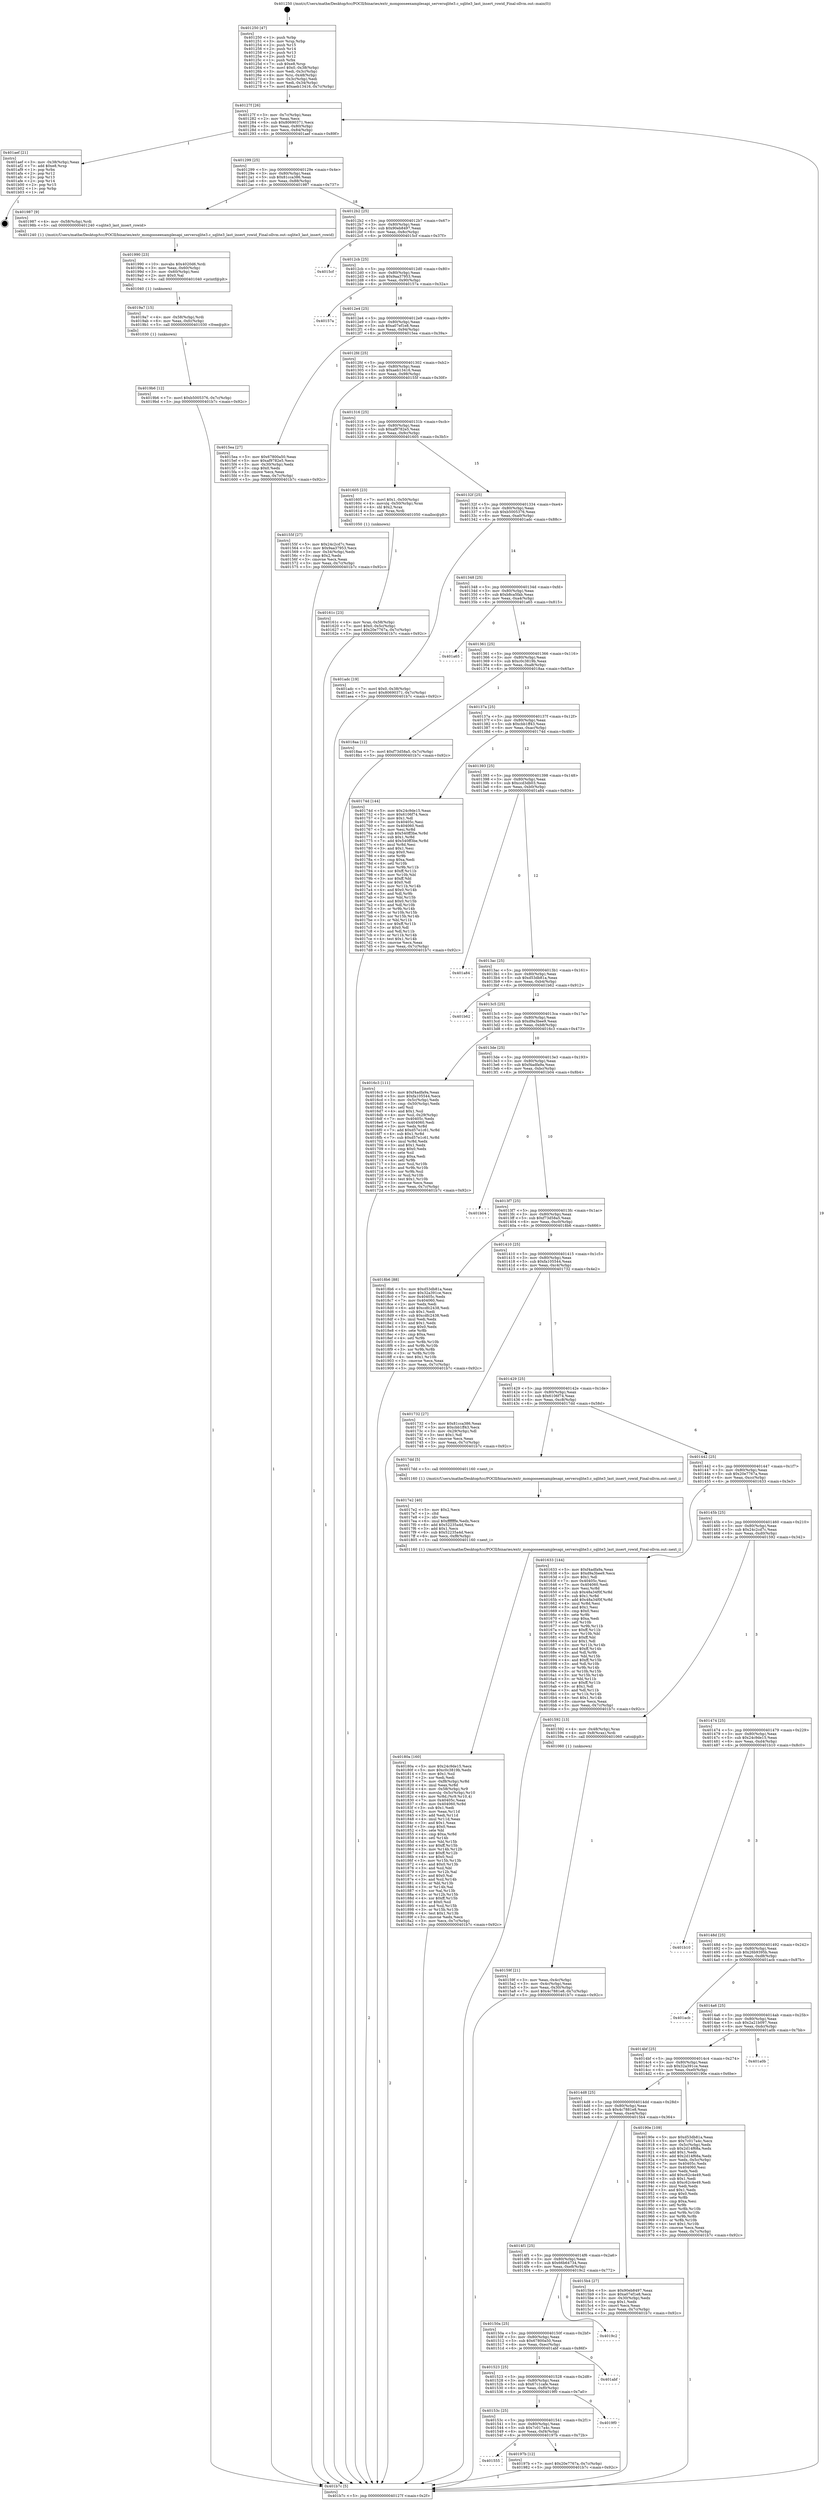 digraph "0x401250" {
  label = "0x401250 (/mnt/c/Users/mathe/Desktop/tcc/POCII/binaries/extr_mongooseexamplesapi_serversqlite3.c_sqlite3_last_insert_rowid_Final-ollvm.out::main(0))"
  labelloc = "t"
  node[shape=record]

  Entry [label="",width=0.3,height=0.3,shape=circle,fillcolor=black,style=filled]
  "0x40127f" [label="{
     0x40127f [26]\l
     | [instrs]\l
     &nbsp;&nbsp;0x40127f \<+3\>: mov -0x7c(%rbp),%eax\l
     &nbsp;&nbsp;0x401282 \<+2\>: mov %eax,%ecx\l
     &nbsp;&nbsp;0x401284 \<+6\>: sub $0x80690371,%ecx\l
     &nbsp;&nbsp;0x40128a \<+3\>: mov %eax,-0x80(%rbp)\l
     &nbsp;&nbsp;0x40128d \<+6\>: mov %ecx,-0x84(%rbp)\l
     &nbsp;&nbsp;0x401293 \<+6\>: je 0000000000401aef \<main+0x89f\>\l
  }"]
  "0x401aef" [label="{
     0x401aef [21]\l
     | [instrs]\l
     &nbsp;&nbsp;0x401aef \<+3\>: mov -0x38(%rbp),%eax\l
     &nbsp;&nbsp;0x401af2 \<+7\>: add $0xe8,%rsp\l
     &nbsp;&nbsp;0x401af9 \<+1\>: pop %rbx\l
     &nbsp;&nbsp;0x401afa \<+2\>: pop %r12\l
     &nbsp;&nbsp;0x401afc \<+2\>: pop %r13\l
     &nbsp;&nbsp;0x401afe \<+2\>: pop %r14\l
     &nbsp;&nbsp;0x401b00 \<+2\>: pop %r15\l
     &nbsp;&nbsp;0x401b02 \<+1\>: pop %rbp\l
     &nbsp;&nbsp;0x401b03 \<+1\>: ret\l
  }"]
  "0x401299" [label="{
     0x401299 [25]\l
     | [instrs]\l
     &nbsp;&nbsp;0x401299 \<+5\>: jmp 000000000040129e \<main+0x4e\>\l
     &nbsp;&nbsp;0x40129e \<+3\>: mov -0x80(%rbp),%eax\l
     &nbsp;&nbsp;0x4012a1 \<+5\>: sub $0x81cca386,%eax\l
     &nbsp;&nbsp;0x4012a6 \<+6\>: mov %eax,-0x88(%rbp)\l
     &nbsp;&nbsp;0x4012ac \<+6\>: je 0000000000401987 \<main+0x737\>\l
  }"]
  Exit [label="",width=0.3,height=0.3,shape=circle,fillcolor=black,style=filled,peripheries=2]
  "0x401987" [label="{
     0x401987 [9]\l
     | [instrs]\l
     &nbsp;&nbsp;0x401987 \<+4\>: mov -0x58(%rbp),%rdi\l
     &nbsp;&nbsp;0x40198b \<+5\>: call 0000000000401240 \<sqlite3_last_insert_rowid\>\l
     | [calls]\l
     &nbsp;&nbsp;0x401240 \{1\} (/mnt/c/Users/mathe/Desktop/tcc/POCII/binaries/extr_mongooseexamplesapi_serversqlite3.c_sqlite3_last_insert_rowid_Final-ollvm.out::sqlite3_last_insert_rowid)\l
  }"]
  "0x4012b2" [label="{
     0x4012b2 [25]\l
     | [instrs]\l
     &nbsp;&nbsp;0x4012b2 \<+5\>: jmp 00000000004012b7 \<main+0x67\>\l
     &nbsp;&nbsp;0x4012b7 \<+3\>: mov -0x80(%rbp),%eax\l
     &nbsp;&nbsp;0x4012ba \<+5\>: sub $0x90eb8497,%eax\l
     &nbsp;&nbsp;0x4012bf \<+6\>: mov %eax,-0x8c(%rbp)\l
     &nbsp;&nbsp;0x4012c5 \<+6\>: je 00000000004015cf \<main+0x37f\>\l
  }"]
  "0x4019b6" [label="{
     0x4019b6 [12]\l
     | [instrs]\l
     &nbsp;&nbsp;0x4019b6 \<+7\>: movl $0xb5005376,-0x7c(%rbp)\l
     &nbsp;&nbsp;0x4019bd \<+5\>: jmp 0000000000401b7c \<main+0x92c\>\l
  }"]
  "0x4015cf" [label="{
     0x4015cf\l
  }", style=dashed]
  "0x4012cb" [label="{
     0x4012cb [25]\l
     | [instrs]\l
     &nbsp;&nbsp;0x4012cb \<+5\>: jmp 00000000004012d0 \<main+0x80\>\l
     &nbsp;&nbsp;0x4012d0 \<+3\>: mov -0x80(%rbp),%eax\l
     &nbsp;&nbsp;0x4012d3 \<+5\>: sub $0x9aa37953,%eax\l
     &nbsp;&nbsp;0x4012d8 \<+6\>: mov %eax,-0x90(%rbp)\l
     &nbsp;&nbsp;0x4012de \<+6\>: je 000000000040157a \<main+0x32a\>\l
  }"]
  "0x4019a7" [label="{
     0x4019a7 [15]\l
     | [instrs]\l
     &nbsp;&nbsp;0x4019a7 \<+4\>: mov -0x58(%rbp),%rdi\l
     &nbsp;&nbsp;0x4019ab \<+6\>: mov %eax,-0xfc(%rbp)\l
     &nbsp;&nbsp;0x4019b1 \<+5\>: call 0000000000401030 \<free@plt\>\l
     | [calls]\l
     &nbsp;&nbsp;0x401030 \{1\} (unknown)\l
  }"]
  "0x40157a" [label="{
     0x40157a\l
  }", style=dashed]
  "0x4012e4" [label="{
     0x4012e4 [25]\l
     | [instrs]\l
     &nbsp;&nbsp;0x4012e4 \<+5\>: jmp 00000000004012e9 \<main+0x99\>\l
     &nbsp;&nbsp;0x4012e9 \<+3\>: mov -0x80(%rbp),%eax\l
     &nbsp;&nbsp;0x4012ec \<+5\>: sub $0xa07ef1e8,%eax\l
     &nbsp;&nbsp;0x4012f1 \<+6\>: mov %eax,-0x94(%rbp)\l
     &nbsp;&nbsp;0x4012f7 \<+6\>: je 00000000004015ea \<main+0x39a\>\l
  }"]
  "0x401990" [label="{
     0x401990 [23]\l
     | [instrs]\l
     &nbsp;&nbsp;0x401990 \<+10\>: movabs $0x4020d6,%rdi\l
     &nbsp;&nbsp;0x40199a \<+3\>: mov %eax,-0x60(%rbp)\l
     &nbsp;&nbsp;0x40199d \<+3\>: mov -0x60(%rbp),%esi\l
     &nbsp;&nbsp;0x4019a0 \<+2\>: mov $0x0,%al\l
     &nbsp;&nbsp;0x4019a2 \<+5\>: call 0000000000401040 \<printf@plt\>\l
     | [calls]\l
     &nbsp;&nbsp;0x401040 \{1\} (unknown)\l
  }"]
  "0x4015ea" [label="{
     0x4015ea [27]\l
     | [instrs]\l
     &nbsp;&nbsp;0x4015ea \<+5\>: mov $0x67800a50,%eax\l
     &nbsp;&nbsp;0x4015ef \<+5\>: mov $0xaf9782e5,%ecx\l
     &nbsp;&nbsp;0x4015f4 \<+3\>: mov -0x30(%rbp),%edx\l
     &nbsp;&nbsp;0x4015f7 \<+3\>: cmp $0x0,%edx\l
     &nbsp;&nbsp;0x4015fa \<+3\>: cmove %ecx,%eax\l
     &nbsp;&nbsp;0x4015fd \<+3\>: mov %eax,-0x7c(%rbp)\l
     &nbsp;&nbsp;0x401600 \<+5\>: jmp 0000000000401b7c \<main+0x92c\>\l
  }"]
  "0x4012fd" [label="{
     0x4012fd [25]\l
     | [instrs]\l
     &nbsp;&nbsp;0x4012fd \<+5\>: jmp 0000000000401302 \<main+0xb2\>\l
     &nbsp;&nbsp;0x401302 \<+3\>: mov -0x80(%rbp),%eax\l
     &nbsp;&nbsp;0x401305 \<+5\>: sub $0xaeb13416,%eax\l
     &nbsp;&nbsp;0x40130a \<+6\>: mov %eax,-0x98(%rbp)\l
     &nbsp;&nbsp;0x401310 \<+6\>: je 000000000040155f \<main+0x30f\>\l
  }"]
  "0x401555" [label="{
     0x401555\l
  }", style=dashed]
  "0x40155f" [label="{
     0x40155f [27]\l
     | [instrs]\l
     &nbsp;&nbsp;0x40155f \<+5\>: mov $0x24c2cd7c,%eax\l
     &nbsp;&nbsp;0x401564 \<+5\>: mov $0x9aa37953,%ecx\l
     &nbsp;&nbsp;0x401569 \<+3\>: mov -0x34(%rbp),%edx\l
     &nbsp;&nbsp;0x40156c \<+3\>: cmp $0x2,%edx\l
     &nbsp;&nbsp;0x40156f \<+3\>: cmovne %ecx,%eax\l
     &nbsp;&nbsp;0x401572 \<+3\>: mov %eax,-0x7c(%rbp)\l
     &nbsp;&nbsp;0x401575 \<+5\>: jmp 0000000000401b7c \<main+0x92c\>\l
  }"]
  "0x401316" [label="{
     0x401316 [25]\l
     | [instrs]\l
     &nbsp;&nbsp;0x401316 \<+5\>: jmp 000000000040131b \<main+0xcb\>\l
     &nbsp;&nbsp;0x40131b \<+3\>: mov -0x80(%rbp),%eax\l
     &nbsp;&nbsp;0x40131e \<+5\>: sub $0xaf9782e5,%eax\l
     &nbsp;&nbsp;0x401323 \<+6\>: mov %eax,-0x9c(%rbp)\l
     &nbsp;&nbsp;0x401329 \<+6\>: je 0000000000401605 \<main+0x3b5\>\l
  }"]
  "0x401b7c" [label="{
     0x401b7c [5]\l
     | [instrs]\l
     &nbsp;&nbsp;0x401b7c \<+5\>: jmp 000000000040127f \<main+0x2f\>\l
  }"]
  "0x401250" [label="{
     0x401250 [47]\l
     | [instrs]\l
     &nbsp;&nbsp;0x401250 \<+1\>: push %rbp\l
     &nbsp;&nbsp;0x401251 \<+3\>: mov %rsp,%rbp\l
     &nbsp;&nbsp;0x401254 \<+2\>: push %r15\l
     &nbsp;&nbsp;0x401256 \<+2\>: push %r14\l
     &nbsp;&nbsp;0x401258 \<+2\>: push %r13\l
     &nbsp;&nbsp;0x40125a \<+2\>: push %r12\l
     &nbsp;&nbsp;0x40125c \<+1\>: push %rbx\l
     &nbsp;&nbsp;0x40125d \<+7\>: sub $0xe8,%rsp\l
     &nbsp;&nbsp;0x401264 \<+7\>: movl $0x0,-0x38(%rbp)\l
     &nbsp;&nbsp;0x40126b \<+3\>: mov %edi,-0x3c(%rbp)\l
     &nbsp;&nbsp;0x40126e \<+4\>: mov %rsi,-0x48(%rbp)\l
     &nbsp;&nbsp;0x401272 \<+3\>: mov -0x3c(%rbp),%edi\l
     &nbsp;&nbsp;0x401275 \<+3\>: mov %edi,-0x34(%rbp)\l
     &nbsp;&nbsp;0x401278 \<+7\>: movl $0xaeb13416,-0x7c(%rbp)\l
  }"]
  "0x40197b" [label="{
     0x40197b [12]\l
     | [instrs]\l
     &nbsp;&nbsp;0x40197b \<+7\>: movl $0x20e7767a,-0x7c(%rbp)\l
     &nbsp;&nbsp;0x401982 \<+5\>: jmp 0000000000401b7c \<main+0x92c\>\l
  }"]
  "0x401605" [label="{
     0x401605 [23]\l
     | [instrs]\l
     &nbsp;&nbsp;0x401605 \<+7\>: movl $0x1,-0x50(%rbp)\l
     &nbsp;&nbsp;0x40160c \<+4\>: movslq -0x50(%rbp),%rax\l
     &nbsp;&nbsp;0x401610 \<+4\>: shl $0x2,%rax\l
     &nbsp;&nbsp;0x401614 \<+3\>: mov %rax,%rdi\l
     &nbsp;&nbsp;0x401617 \<+5\>: call 0000000000401050 \<malloc@plt\>\l
     | [calls]\l
     &nbsp;&nbsp;0x401050 \{1\} (unknown)\l
  }"]
  "0x40132f" [label="{
     0x40132f [25]\l
     | [instrs]\l
     &nbsp;&nbsp;0x40132f \<+5\>: jmp 0000000000401334 \<main+0xe4\>\l
     &nbsp;&nbsp;0x401334 \<+3\>: mov -0x80(%rbp),%eax\l
     &nbsp;&nbsp;0x401337 \<+5\>: sub $0xb5005376,%eax\l
     &nbsp;&nbsp;0x40133c \<+6\>: mov %eax,-0xa0(%rbp)\l
     &nbsp;&nbsp;0x401342 \<+6\>: je 0000000000401adc \<main+0x88c\>\l
  }"]
  "0x40153c" [label="{
     0x40153c [25]\l
     | [instrs]\l
     &nbsp;&nbsp;0x40153c \<+5\>: jmp 0000000000401541 \<main+0x2f1\>\l
     &nbsp;&nbsp;0x401541 \<+3\>: mov -0x80(%rbp),%eax\l
     &nbsp;&nbsp;0x401544 \<+5\>: sub $0x7c017a4c,%eax\l
     &nbsp;&nbsp;0x401549 \<+6\>: mov %eax,-0xf4(%rbp)\l
     &nbsp;&nbsp;0x40154f \<+6\>: je 000000000040197b \<main+0x72b\>\l
  }"]
  "0x401adc" [label="{
     0x401adc [19]\l
     | [instrs]\l
     &nbsp;&nbsp;0x401adc \<+7\>: movl $0x0,-0x38(%rbp)\l
     &nbsp;&nbsp;0x401ae3 \<+7\>: movl $0x80690371,-0x7c(%rbp)\l
     &nbsp;&nbsp;0x401aea \<+5\>: jmp 0000000000401b7c \<main+0x92c\>\l
  }"]
  "0x401348" [label="{
     0x401348 [25]\l
     | [instrs]\l
     &nbsp;&nbsp;0x401348 \<+5\>: jmp 000000000040134d \<main+0xfd\>\l
     &nbsp;&nbsp;0x40134d \<+3\>: mov -0x80(%rbp),%eax\l
     &nbsp;&nbsp;0x401350 \<+5\>: sub $0xb8ca5fab,%eax\l
     &nbsp;&nbsp;0x401355 \<+6\>: mov %eax,-0xa4(%rbp)\l
     &nbsp;&nbsp;0x40135b \<+6\>: je 0000000000401a65 \<main+0x815\>\l
  }"]
  "0x4019f0" [label="{
     0x4019f0\l
  }", style=dashed]
  "0x401a65" [label="{
     0x401a65\l
  }", style=dashed]
  "0x401361" [label="{
     0x401361 [25]\l
     | [instrs]\l
     &nbsp;&nbsp;0x401361 \<+5\>: jmp 0000000000401366 \<main+0x116\>\l
     &nbsp;&nbsp;0x401366 \<+3\>: mov -0x80(%rbp),%eax\l
     &nbsp;&nbsp;0x401369 \<+5\>: sub $0xc0c3819b,%eax\l
     &nbsp;&nbsp;0x40136e \<+6\>: mov %eax,-0xa8(%rbp)\l
     &nbsp;&nbsp;0x401374 \<+6\>: je 00000000004018aa \<main+0x65a\>\l
  }"]
  "0x401523" [label="{
     0x401523 [25]\l
     | [instrs]\l
     &nbsp;&nbsp;0x401523 \<+5\>: jmp 0000000000401528 \<main+0x2d8\>\l
     &nbsp;&nbsp;0x401528 \<+3\>: mov -0x80(%rbp),%eax\l
     &nbsp;&nbsp;0x40152b \<+5\>: sub $0x67c1cafe,%eax\l
     &nbsp;&nbsp;0x401530 \<+6\>: mov %eax,-0xf0(%rbp)\l
     &nbsp;&nbsp;0x401536 \<+6\>: je 00000000004019f0 \<main+0x7a0\>\l
  }"]
  "0x4018aa" [label="{
     0x4018aa [12]\l
     | [instrs]\l
     &nbsp;&nbsp;0x4018aa \<+7\>: movl $0xf73d58a5,-0x7c(%rbp)\l
     &nbsp;&nbsp;0x4018b1 \<+5\>: jmp 0000000000401b7c \<main+0x92c\>\l
  }"]
  "0x40137a" [label="{
     0x40137a [25]\l
     | [instrs]\l
     &nbsp;&nbsp;0x40137a \<+5\>: jmp 000000000040137f \<main+0x12f\>\l
     &nbsp;&nbsp;0x40137f \<+3\>: mov -0x80(%rbp),%eax\l
     &nbsp;&nbsp;0x401382 \<+5\>: sub $0xcbb1ff43,%eax\l
     &nbsp;&nbsp;0x401387 \<+6\>: mov %eax,-0xac(%rbp)\l
     &nbsp;&nbsp;0x40138d \<+6\>: je 000000000040174d \<main+0x4fd\>\l
  }"]
  "0x401abf" [label="{
     0x401abf\l
  }", style=dashed]
  "0x40174d" [label="{
     0x40174d [144]\l
     | [instrs]\l
     &nbsp;&nbsp;0x40174d \<+5\>: mov $0x24c9de15,%eax\l
     &nbsp;&nbsp;0x401752 \<+5\>: mov $0x6106f74,%ecx\l
     &nbsp;&nbsp;0x401757 \<+2\>: mov $0x1,%dl\l
     &nbsp;&nbsp;0x401759 \<+7\>: mov 0x40405c,%esi\l
     &nbsp;&nbsp;0x401760 \<+7\>: mov 0x404060,%edi\l
     &nbsp;&nbsp;0x401767 \<+3\>: mov %esi,%r8d\l
     &nbsp;&nbsp;0x40176a \<+7\>: sub $0x540ff3be,%r8d\l
     &nbsp;&nbsp;0x401771 \<+4\>: sub $0x1,%r8d\l
     &nbsp;&nbsp;0x401775 \<+7\>: add $0x540ff3be,%r8d\l
     &nbsp;&nbsp;0x40177c \<+4\>: imul %r8d,%esi\l
     &nbsp;&nbsp;0x401780 \<+3\>: and $0x1,%esi\l
     &nbsp;&nbsp;0x401783 \<+3\>: cmp $0x0,%esi\l
     &nbsp;&nbsp;0x401786 \<+4\>: sete %r9b\l
     &nbsp;&nbsp;0x40178a \<+3\>: cmp $0xa,%edi\l
     &nbsp;&nbsp;0x40178d \<+4\>: setl %r10b\l
     &nbsp;&nbsp;0x401791 \<+3\>: mov %r9b,%r11b\l
     &nbsp;&nbsp;0x401794 \<+4\>: xor $0xff,%r11b\l
     &nbsp;&nbsp;0x401798 \<+3\>: mov %r10b,%bl\l
     &nbsp;&nbsp;0x40179b \<+3\>: xor $0xff,%bl\l
     &nbsp;&nbsp;0x40179e \<+3\>: xor $0x0,%dl\l
     &nbsp;&nbsp;0x4017a1 \<+3\>: mov %r11b,%r14b\l
     &nbsp;&nbsp;0x4017a4 \<+4\>: and $0x0,%r14b\l
     &nbsp;&nbsp;0x4017a8 \<+3\>: and %dl,%r9b\l
     &nbsp;&nbsp;0x4017ab \<+3\>: mov %bl,%r15b\l
     &nbsp;&nbsp;0x4017ae \<+4\>: and $0x0,%r15b\l
     &nbsp;&nbsp;0x4017b2 \<+3\>: and %dl,%r10b\l
     &nbsp;&nbsp;0x4017b5 \<+3\>: or %r9b,%r14b\l
     &nbsp;&nbsp;0x4017b8 \<+3\>: or %r10b,%r15b\l
     &nbsp;&nbsp;0x4017bb \<+3\>: xor %r15b,%r14b\l
     &nbsp;&nbsp;0x4017be \<+3\>: or %bl,%r11b\l
     &nbsp;&nbsp;0x4017c1 \<+4\>: xor $0xff,%r11b\l
     &nbsp;&nbsp;0x4017c5 \<+3\>: or $0x0,%dl\l
     &nbsp;&nbsp;0x4017c8 \<+3\>: and %dl,%r11b\l
     &nbsp;&nbsp;0x4017cb \<+3\>: or %r11b,%r14b\l
     &nbsp;&nbsp;0x4017ce \<+4\>: test $0x1,%r14b\l
     &nbsp;&nbsp;0x4017d2 \<+3\>: cmovne %ecx,%eax\l
     &nbsp;&nbsp;0x4017d5 \<+3\>: mov %eax,-0x7c(%rbp)\l
     &nbsp;&nbsp;0x4017d8 \<+5\>: jmp 0000000000401b7c \<main+0x92c\>\l
  }"]
  "0x401393" [label="{
     0x401393 [25]\l
     | [instrs]\l
     &nbsp;&nbsp;0x401393 \<+5\>: jmp 0000000000401398 \<main+0x148\>\l
     &nbsp;&nbsp;0x401398 \<+3\>: mov -0x80(%rbp),%eax\l
     &nbsp;&nbsp;0x40139b \<+5\>: sub $0xccd3db03,%eax\l
     &nbsp;&nbsp;0x4013a0 \<+6\>: mov %eax,-0xb0(%rbp)\l
     &nbsp;&nbsp;0x4013a6 \<+6\>: je 0000000000401a84 \<main+0x834\>\l
  }"]
  "0x40150a" [label="{
     0x40150a [25]\l
     | [instrs]\l
     &nbsp;&nbsp;0x40150a \<+5\>: jmp 000000000040150f \<main+0x2bf\>\l
     &nbsp;&nbsp;0x40150f \<+3\>: mov -0x80(%rbp),%eax\l
     &nbsp;&nbsp;0x401512 \<+5\>: sub $0x67800a50,%eax\l
     &nbsp;&nbsp;0x401517 \<+6\>: mov %eax,-0xec(%rbp)\l
     &nbsp;&nbsp;0x40151d \<+6\>: je 0000000000401abf \<main+0x86f\>\l
  }"]
  "0x401a84" [label="{
     0x401a84\l
  }", style=dashed]
  "0x4013ac" [label="{
     0x4013ac [25]\l
     | [instrs]\l
     &nbsp;&nbsp;0x4013ac \<+5\>: jmp 00000000004013b1 \<main+0x161\>\l
     &nbsp;&nbsp;0x4013b1 \<+3\>: mov -0x80(%rbp),%eax\l
     &nbsp;&nbsp;0x4013b4 \<+5\>: sub $0xd53db81a,%eax\l
     &nbsp;&nbsp;0x4013b9 \<+6\>: mov %eax,-0xb4(%rbp)\l
     &nbsp;&nbsp;0x4013bf \<+6\>: je 0000000000401b62 \<main+0x912\>\l
  }"]
  "0x4019c2" [label="{
     0x4019c2\l
  }", style=dashed]
  "0x401b62" [label="{
     0x401b62\l
  }", style=dashed]
  "0x4013c5" [label="{
     0x4013c5 [25]\l
     | [instrs]\l
     &nbsp;&nbsp;0x4013c5 \<+5\>: jmp 00000000004013ca \<main+0x17a\>\l
     &nbsp;&nbsp;0x4013ca \<+3\>: mov -0x80(%rbp),%eax\l
     &nbsp;&nbsp;0x4013cd \<+5\>: sub $0xd9a3bee9,%eax\l
     &nbsp;&nbsp;0x4013d2 \<+6\>: mov %eax,-0xb8(%rbp)\l
     &nbsp;&nbsp;0x4013d8 \<+6\>: je 00000000004016c3 \<main+0x473\>\l
  }"]
  "0x40180a" [label="{
     0x40180a [160]\l
     | [instrs]\l
     &nbsp;&nbsp;0x40180a \<+5\>: mov $0x24c9de15,%ecx\l
     &nbsp;&nbsp;0x40180f \<+5\>: mov $0xc0c3819b,%edx\l
     &nbsp;&nbsp;0x401814 \<+3\>: mov $0x1,%sil\l
     &nbsp;&nbsp;0x401817 \<+2\>: xor %edi,%edi\l
     &nbsp;&nbsp;0x401819 \<+7\>: mov -0xf8(%rbp),%r8d\l
     &nbsp;&nbsp;0x401820 \<+4\>: imul %eax,%r8d\l
     &nbsp;&nbsp;0x401824 \<+4\>: mov -0x58(%rbp),%r9\l
     &nbsp;&nbsp;0x401828 \<+4\>: movslq -0x5c(%rbp),%r10\l
     &nbsp;&nbsp;0x40182c \<+4\>: mov %r8d,(%r9,%r10,4)\l
     &nbsp;&nbsp;0x401830 \<+7\>: mov 0x40405c,%eax\l
     &nbsp;&nbsp;0x401837 \<+8\>: mov 0x404060,%r8d\l
     &nbsp;&nbsp;0x40183f \<+3\>: sub $0x1,%edi\l
     &nbsp;&nbsp;0x401842 \<+3\>: mov %eax,%r11d\l
     &nbsp;&nbsp;0x401845 \<+3\>: add %edi,%r11d\l
     &nbsp;&nbsp;0x401848 \<+4\>: imul %r11d,%eax\l
     &nbsp;&nbsp;0x40184c \<+3\>: and $0x1,%eax\l
     &nbsp;&nbsp;0x40184f \<+3\>: cmp $0x0,%eax\l
     &nbsp;&nbsp;0x401852 \<+3\>: sete %bl\l
     &nbsp;&nbsp;0x401855 \<+4\>: cmp $0xa,%r8d\l
     &nbsp;&nbsp;0x401859 \<+4\>: setl %r14b\l
     &nbsp;&nbsp;0x40185d \<+3\>: mov %bl,%r15b\l
     &nbsp;&nbsp;0x401860 \<+4\>: xor $0xff,%r15b\l
     &nbsp;&nbsp;0x401864 \<+3\>: mov %r14b,%r12b\l
     &nbsp;&nbsp;0x401867 \<+4\>: xor $0xff,%r12b\l
     &nbsp;&nbsp;0x40186b \<+4\>: xor $0x0,%sil\l
     &nbsp;&nbsp;0x40186f \<+3\>: mov %r15b,%r13b\l
     &nbsp;&nbsp;0x401872 \<+4\>: and $0x0,%r13b\l
     &nbsp;&nbsp;0x401876 \<+3\>: and %sil,%bl\l
     &nbsp;&nbsp;0x401879 \<+3\>: mov %r12b,%al\l
     &nbsp;&nbsp;0x40187c \<+2\>: and $0x0,%al\l
     &nbsp;&nbsp;0x40187e \<+3\>: and %sil,%r14b\l
     &nbsp;&nbsp;0x401881 \<+3\>: or %bl,%r13b\l
     &nbsp;&nbsp;0x401884 \<+3\>: or %r14b,%al\l
     &nbsp;&nbsp;0x401887 \<+3\>: xor %al,%r13b\l
     &nbsp;&nbsp;0x40188a \<+3\>: or %r12b,%r15b\l
     &nbsp;&nbsp;0x40188d \<+4\>: xor $0xff,%r15b\l
     &nbsp;&nbsp;0x401891 \<+4\>: or $0x0,%sil\l
     &nbsp;&nbsp;0x401895 \<+3\>: and %sil,%r15b\l
     &nbsp;&nbsp;0x401898 \<+3\>: or %r15b,%r13b\l
     &nbsp;&nbsp;0x40189b \<+4\>: test $0x1,%r13b\l
     &nbsp;&nbsp;0x40189f \<+3\>: cmovne %edx,%ecx\l
     &nbsp;&nbsp;0x4018a2 \<+3\>: mov %ecx,-0x7c(%rbp)\l
     &nbsp;&nbsp;0x4018a5 \<+5\>: jmp 0000000000401b7c \<main+0x92c\>\l
  }"]
  "0x4016c3" [label="{
     0x4016c3 [111]\l
     | [instrs]\l
     &nbsp;&nbsp;0x4016c3 \<+5\>: mov $0xf4adfa9a,%eax\l
     &nbsp;&nbsp;0x4016c8 \<+5\>: mov $0xfa105544,%ecx\l
     &nbsp;&nbsp;0x4016cd \<+3\>: mov -0x5c(%rbp),%edx\l
     &nbsp;&nbsp;0x4016d0 \<+3\>: cmp -0x50(%rbp),%edx\l
     &nbsp;&nbsp;0x4016d3 \<+4\>: setl %sil\l
     &nbsp;&nbsp;0x4016d7 \<+4\>: and $0x1,%sil\l
     &nbsp;&nbsp;0x4016db \<+4\>: mov %sil,-0x29(%rbp)\l
     &nbsp;&nbsp;0x4016df \<+7\>: mov 0x40405c,%edx\l
     &nbsp;&nbsp;0x4016e6 \<+7\>: mov 0x404060,%edi\l
     &nbsp;&nbsp;0x4016ed \<+3\>: mov %edx,%r8d\l
     &nbsp;&nbsp;0x4016f0 \<+7\>: add $0xd57e1c61,%r8d\l
     &nbsp;&nbsp;0x4016f7 \<+4\>: sub $0x1,%r8d\l
     &nbsp;&nbsp;0x4016fb \<+7\>: sub $0xd57e1c61,%r8d\l
     &nbsp;&nbsp;0x401702 \<+4\>: imul %r8d,%edx\l
     &nbsp;&nbsp;0x401706 \<+3\>: and $0x1,%edx\l
     &nbsp;&nbsp;0x401709 \<+3\>: cmp $0x0,%edx\l
     &nbsp;&nbsp;0x40170c \<+4\>: sete %sil\l
     &nbsp;&nbsp;0x401710 \<+3\>: cmp $0xa,%edi\l
     &nbsp;&nbsp;0x401713 \<+4\>: setl %r9b\l
     &nbsp;&nbsp;0x401717 \<+3\>: mov %sil,%r10b\l
     &nbsp;&nbsp;0x40171a \<+3\>: and %r9b,%r10b\l
     &nbsp;&nbsp;0x40171d \<+3\>: xor %r9b,%sil\l
     &nbsp;&nbsp;0x401720 \<+3\>: or %sil,%r10b\l
     &nbsp;&nbsp;0x401723 \<+4\>: test $0x1,%r10b\l
     &nbsp;&nbsp;0x401727 \<+3\>: cmovne %ecx,%eax\l
     &nbsp;&nbsp;0x40172a \<+3\>: mov %eax,-0x7c(%rbp)\l
     &nbsp;&nbsp;0x40172d \<+5\>: jmp 0000000000401b7c \<main+0x92c\>\l
  }"]
  "0x4013de" [label="{
     0x4013de [25]\l
     | [instrs]\l
     &nbsp;&nbsp;0x4013de \<+5\>: jmp 00000000004013e3 \<main+0x193\>\l
     &nbsp;&nbsp;0x4013e3 \<+3\>: mov -0x80(%rbp),%eax\l
     &nbsp;&nbsp;0x4013e6 \<+5\>: sub $0xf4adfa9a,%eax\l
     &nbsp;&nbsp;0x4013eb \<+6\>: mov %eax,-0xbc(%rbp)\l
     &nbsp;&nbsp;0x4013f1 \<+6\>: je 0000000000401b04 \<main+0x8b4\>\l
  }"]
  "0x4017e2" [label="{
     0x4017e2 [40]\l
     | [instrs]\l
     &nbsp;&nbsp;0x4017e2 \<+5\>: mov $0x2,%ecx\l
     &nbsp;&nbsp;0x4017e7 \<+1\>: cltd\l
     &nbsp;&nbsp;0x4017e8 \<+2\>: idiv %ecx\l
     &nbsp;&nbsp;0x4017ea \<+6\>: imul $0xfffffffe,%edx,%ecx\l
     &nbsp;&nbsp;0x4017f0 \<+6\>: add $0x52235a4d,%ecx\l
     &nbsp;&nbsp;0x4017f6 \<+3\>: add $0x1,%ecx\l
     &nbsp;&nbsp;0x4017f9 \<+6\>: sub $0x52235a4d,%ecx\l
     &nbsp;&nbsp;0x4017ff \<+6\>: mov %ecx,-0xf8(%rbp)\l
     &nbsp;&nbsp;0x401805 \<+5\>: call 0000000000401160 \<next_i\>\l
     | [calls]\l
     &nbsp;&nbsp;0x401160 \{1\} (/mnt/c/Users/mathe/Desktop/tcc/POCII/binaries/extr_mongooseexamplesapi_serversqlite3.c_sqlite3_last_insert_rowid_Final-ollvm.out::next_i)\l
  }"]
  "0x401b04" [label="{
     0x401b04\l
  }", style=dashed]
  "0x4013f7" [label="{
     0x4013f7 [25]\l
     | [instrs]\l
     &nbsp;&nbsp;0x4013f7 \<+5\>: jmp 00000000004013fc \<main+0x1ac\>\l
     &nbsp;&nbsp;0x4013fc \<+3\>: mov -0x80(%rbp),%eax\l
     &nbsp;&nbsp;0x4013ff \<+5\>: sub $0xf73d58a5,%eax\l
     &nbsp;&nbsp;0x401404 \<+6\>: mov %eax,-0xc0(%rbp)\l
     &nbsp;&nbsp;0x40140a \<+6\>: je 00000000004018b6 \<main+0x666\>\l
  }"]
  "0x40161c" [label="{
     0x40161c [23]\l
     | [instrs]\l
     &nbsp;&nbsp;0x40161c \<+4\>: mov %rax,-0x58(%rbp)\l
     &nbsp;&nbsp;0x401620 \<+7\>: movl $0x0,-0x5c(%rbp)\l
     &nbsp;&nbsp;0x401627 \<+7\>: movl $0x20e7767a,-0x7c(%rbp)\l
     &nbsp;&nbsp;0x40162e \<+5\>: jmp 0000000000401b7c \<main+0x92c\>\l
  }"]
  "0x4018b6" [label="{
     0x4018b6 [88]\l
     | [instrs]\l
     &nbsp;&nbsp;0x4018b6 \<+5\>: mov $0xd53db81a,%eax\l
     &nbsp;&nbsp;0x4018bb \<+5\>: mov $0x32a391ce,%ecx\l
     &nbsp;&nbsp;0x4018c0 \<+7\>: mov 0x40405c,%edx\l
     &nbsp;&nbsp;0x4018c7 \<+7\>: mov 0x404060,%esi\l
     &nbsp;&nbsp;0x4018ce \<+2\>: mov %edx,%edi\l
     &nbsp;&nbsp;0x4018d0 \<+6\>: add $0xcdfc2438,%edi\l
     &nbsp;&nbsp;0x4018d6 \<+3\>: sub $0x1,%edi\l
     &nbsp;&nbsp;0x4018d9 \<+6\>: sub $0xcdfc2438,%edi\l
     &nbsp;&nbsp;0x4018df \<+3\>: imul %edi,%edx\l
     &nbsp;&nbsp;0x4018e2 \<+3\>: and $0x1,%edx\l
     &nbsp;&nbsp;0x4018e5 \<+3\>: cmp $0x0,%edx\l
     &nbsp;&nbsp;0x4018e8 \<+4\>: sete %r8b\l
     &nbsp;&nbsp;0x4018ec \<+3\>: cmp $0xa,%esi\l
     &nbsp;&nbsp;0x4018ef \<+4\>: setl %r9b\l
     &nbsp;&nbsp;0x4018f3 \<+3\>: mov %r8b,%r10b\l
     &nbsp;&nbsp;0x4018f6 \<+3\>: and %r9b,%r10b\l
     &nbsp;&nbsp;0x4018f9 \<+3\>: xor %r9b,%r8b\l
     &nbsp;&nbsp;0x4018fc \<+3\>: or %r8b,%r10b\l
     &nbsp;&nbsp;0x4018ff \<+4\>: test $0x1,%r10b\l
     &nbsp;&nbsp;0x401903 \<+3\>: cmovne %ecx,%eax\l
     &nbsp;&nbsp;0x401906 \<+3\>: mov %eax,-0x7c(%rbp)\l
     &nbsp;&nbsp;0x401909 \<+5\>: jmp 0000000000401b7c \<main+0x92c\>\l
  }"]
  "0x401410" [label="{
     0x401410 [25]\l
     | [instrs]\l
     &nbsp;&nbsp;0x401410 \<+5\>: jmp 0000000000401415 \<main+0x1c5\>\l
     &nbsp;&nbsp;0x401415 \<+3\>: mov -0x80(%rbp),%eax\l
     &nbsp;&nbsp;0x401418 \<+5\>: sub $0xfa105544,%eax\l
     &nbsp;&nbsp;0x40141d \<+6\>: mov %eax,-0xc4(%rbp)\l
     &nbsp;&nbsp;0x401423 \<+6\>: je 0000000000401732 \<main+0x4e2\>\l
  }"]
  "0x4014f1" [label="{
     0x4014f1 [25]\l
     | [instrs]\l
     &nbsp;&nbsp;0x4014f1 \<+5\>: jmp 00000000004014f6 \<main+0x2a6\>\l
     &nbsp;&nbsp;0x4014f6 \<+3\>: mov -0x80(%rbp),%eax\l
     &nbsp;&nbsp;0x4014f9 \<+5\>: sub $0x66b64734,%eax\l
     &nbsp;&nbsp;0x4014fe \<+6\>: mov %eax,-0xe8(%rbp)\l
     &nbsp;&nbsp;0x401504 \<+6\>: je 00000000004019c2 \<main+0x772\>\l
  }"]
  "0x401732" [label="{
     0x401732 [27]\l
     | [instrs]\l
     &nbsp;&nbsp;0x401732 \<+5\>: mov $0x81cca386,%eax\l
     &nbsp;&nbsp;0x401737 \<+5\>: mov $0xcbb1ff43,%ecx\l
     &nbsp;&nbsp;0x40173c \<+3\>: mov -0x29(%rbp),%dl\l
     &nbsp;&nbsp;0x40173f \<+3\>: test $0x1,%dl\l
     &nbsp;&nbsp;0x401742 \<+3\>: cmovne %ecx,%eax\l
     &nbsp;&nbsp;0x401745 \<+3\>: mov %eax,-0x7c(%rbp)\l
     &nbsp;&nbsp;0x401748 \<+5\>: jmp 0000000000401b7c \<main+0x92c\>\l
  }"]
  "0x401429" [label="{
     0x401429 [25]\l
     | [instrs]\l
     &nbsp;&nbsp;0x401429 \<+5\>: jmp 000000000040142e \<main+0x1de\>\l
     &nbsp;&nbsp;0x40142e \<+3\>: mov -0x80(%rbp),%eax\l
     &nbsp;&nbsp;0x401431 \<+5\>: sub $0x6106f74,%eax\l
     &nbsp;&nbsp;0x401436 \<+6\>: mov %eax,-0xc8(%rbp)\l
     &nbsp;&nbsp;0x40143c \<+6\>: je 00000000004017dd \<main+0x58d\>\l
  }"]
  "0x4015b4" [label="{
     0x4015b4 [27]\l
     | [instrs]\l
     &nbsp;&nbsp;0x4015b4 \<+5\>: mov $0x90eb8497,%eax\l
     &nbsp;&nbsp;0x4015b9 \<+5\>: mov $0xa07ef1e8,%ecx\l
     &nbsp;&nbsp;0x4015be \<+3\>: mov -0x30(%rbp),%edx\l
     &nbsp;&nbsp;0x4015c1 \<+3\>: cmp $0x1,%edx\l
     &nbsp;&nbsp;0x4015c4 \<+3\>: cmovl %ecx,%eax\l
     &nbsp;&nbsp;0x4015c7 \<+3\>: mov %eax,-0x7c(%rbp)\l
     &nbsp;&nbsp;0x4015ca \<+5\>: jmp 0000000000401b7c \<main+0x92c\>\l
  }"]
  "0x4017dd" [label="{
     0x4017dd [5]\l
     | [instrs]\l
     &nbsp;&nbsp;0x4017dd \<+5\>: call 0000000000401160 \<next_i\>\l
     | [calls]\l
     &nbsp;&nbsp;0x401160 \{1\} (/mnt/c/Users/mathe/Desktop/tcc/POCII/binaries/extr_mongooseexamplesapi_serversqlite3.c_sqlite3_last_insert_rowid_Final-ollvm.out::next_i)\l
  }"]
  "0x401442" [label="{
     0x401442 [25]\l
     | [instrs]\l
     &nbsp;&nbsp;0x401442 \<+5\>: jmp 0000000000401447 \<main+0x1f7\>\l
     &nbsp;&nbsp;0x401447 \<+3\>: mov -0x80(%rbp),%eax\l
     &nbsp;&nbsp;0x40144a \<+5\>: sub $0x20e7767a,%eax\l
     &nbsp;&nbsp;0x40144f \<+6\>: mov %eax,-0xcc(%rbp)\l
     &nbsp;&nbsp;0x401455 \<+6\>: je 0000000000401633 \<main+0x3e3\>\l
  }"]
  "0x4014d8" [label="{
     0x4014d8 [25]\l
     | [instrs]\l
     &nbsp;&nbsp;0x4014d8 \<+5\>: jmp 00000000004014dd \<main+0x28d\>\l
     &nbsp;&nbsp;0x4014dd \<+3\>: mov -0x80(%rbp),%eax\l
     &nbsp;&nbsp;0x4014e0 \<+5\>: sub $0x4c7881e8,%eax\l
     &nbsp;&nbsp;0x4014e5 \<+6\>: mov %eax,-0xe4(%rbp)\l
     &nbsp;&nbsp;0x4014eb \<+6\>: je 00000000004015b4 \<main+0x364\>\l
  }"]
  "0x401633" [label="{
     0x401633 [144]\l
     | [instrs]\l
     &nbsp;&nbsp;0x401633 \<+5\>: mov $0xf4adfa9a,%eax\l
     &nbsp;&nbsp;0x401638 \<+5\>: mov $0xd9a3bee9,%ecx\l
     &nbsp;&nbsp;0x40163d \<+2\>: mov $0x1,%dl\l
     &nbsp;&nbsp;0x40163f \<+7\>: mov 0x40405c,%esi\l
     &nbsp;&nbsp;0x401646 \<+7\>: mov 0x404060,%edi\l
     &nbsp;&nbsp;0x40164d \<+3\>: mov %esi,%r8d\l
     &nbsp;&nbsp;0x401650 \<+7\>: sub $0x48a34f0f,%r8d\l
     &nbsp;&nbsp;0x401657 \<+4\>: sub $0x1,%r8d\l
     &nbsp;&nbsp;0x40165b \<+7\>: add $0x48a34f0f,%r8d\l
     &nbsp;&nbsp;0x401662 \<+4\>: imul %r8d,%esi\l
     &nbsp;&nbsp;0x401666 \<+3\>: and $0x1,%esi\l
     &nbsp;&nbsp;0x401669 \<+3\>: cmp $0x0,%esi\l
     &nbsp;&nbsp;0x40166c \<+4\>: sete %r9b\l
     &nbsp;&nbsp;0x401670 \<+3\>: cmp $0xa,%edi\l
     &nbsp;&nbsp;0x401673 \<+4\>: setl %r10b\l
     &nbsp;&nbsp;0x401677 \<+3\>: mov %r9b,%r11b\l
     &nbsp;&nbsp;0x40167a \<+4\>: xor $0xff,%r11b\l
     &nbsp;&nbsp;0x40167e \<+3\>: mov %r10b,%bl\l
     &nbsp;&nbsp;0x401681 \<+3\>: xor $0xff,%bl\l
     &nbsp;&nbsp;0x401684 \<+3\>: xor $0x1,%dl\l
     &nbsp;&nbsp;0x401687 \<+3\>: mov %r11b,%r14b\l
     &nbsp;&nbsp;0x40168a \<+4\>: and $0xff,%r14b\l
     &nbsp;&nbsp;0x40168e \<+3\>: and %dl,%r9b\l
     &nbsp;&nbsp;0x401691 \<+3\>: mov %bl,%r15b\l
     &nbsp;&nbsp;0x401694 \<+4\>: and $0xff,%r15b\l
     &nbsp;&nbsp;0x401698 \<+3\>: and %dl,%r10b\l
     &nbsp;&nbsp;0x40169b \<+3\>: or %r9b,%r14b\l
     &nbsp;&nbsp;0x40169e \<+3\>: or %r10b,%r15b\l
     &nbsp;&nbsp;0x4016a1 \<+3\>: xor %r15b,%r14b\l
     &nbsp;&nbsp;0x4016a4 \<+3\>: or %bl,%r11b\l
     &nbsp;&nbsp;0x4016a7 \<+4\>: xor $0xff,%r11b\l
     &nbsp;&nbsp;0x4016ab \<+3\>: or $0x1,%dl\l
     &nbsp;&nbsp;0x4016ae \<+3\>: and %dl,%r11b\l
     &nbsp;&nbsp;0x4016b1 \<+3\>: or %r11b,%r14b\l
     &nbsp;&nbsp;0x4016b4 \<+4\>: test $0x1,%r14b\l
     &nbsp;&nbsp;0x4016b8 \<+3\>: cmovne %ecx,%eax\l
     &nbsp;&nbsp;0x4016bb \<+3\>: mov %eax,-0x7c(%rbp)\l
     &nbsp;&nbsp;0x4016be \<+5\>: jmp 0000000000401b7c \<main+0x92c\>\l
  }"]
  "0x40145b" [label="{
     0x40145b [25]\l
     | [instrs]\l
     &nbsp;&nbsp;0x40145b \<+5\>: jmp 0000000000401460 \<main+0x210\>\l
     &nbsp;&nbsp;0x401460 \<+3\>: mov -0x80(%rbp),%eax\l
     &nbsp;&nbsp;0x401463 \<+5\>: sub $0x24c2cd7c,%eax\l
     &nbsp;&nbsp;0x401468 \<+6\>: mov %eax,-0xd0(%rbp)\l
     &nbsp;&nbsp;0x40146e \<+6\>: je 0000000000401592 \<main+0x342\>\l
  }"]
  "0x40190e" [label="{
     0x40190e [109]\l
     | [instrs]\l
     &nbsp;&nbsp;0x40190e \<+5\>: mov $0xd53db81a,%eax\l
     &nbsp;&nbsp;0x401913 \<+5\>: mov $0x7c017a4c,%ecx\l
     &nbsp;&nbsp;0x401918 \<+3\>: mov -0x5c(%rbp),%edx\l
     &nbsp;&nbsp;0x40191b \<+6\>: sub $0x2d14f68a,%edx\l
     &nbsp;&nbsp;0x401921 \<+3\>: add $0x1,%edx\l
     &nbsp;&nbsp;0x401924 \<+6\>: add $0x2d14f68a,%edx\l
     &nbsp;&nbsp;0x40192a \<+3\>: mov %edx,-0x5c(%rbp)\l
     &nbsp;&nbsp;0x40192d \<+7\>: mov 0x40405c,%edx\l
     &nbsp;&nbsp;0x401934 \<+7\>: mov 0x404060,%esi\l
     &nbsp;&nbsp;0x40193b \<+2\>: mov %edx,%edi\l
     &nbsp;&nbsp;0x40193d \<+6\>: add $0xc62c4e49,%edi\l
     &nbsp;&nbsp;0x401943 \<+3\>: sub $0x1,%edi\l
     &nbsp;&nbsp;0x401946 \<+6\>: sub $0xc62c4e49,%edi\l
     &nbsp;&nbsp;0x40194c \<+3\>: imul %edi,%edx\l
     &nbsp;&nbsp;0x40194f \<+3\>: and $0x1,%edx\l
     &nbsp;&nbsp;0x401952 \<+3\>: cmp $0x0,%edx\l
     &nbsp;&nbsp;0x401955 \<+4\>: sete %r8b\l
     &nbsp;&nbsp;0x401959 \<+3\>: cmp $0xa,%esi\l
     &nbsp;&nbsp;0x40195c \<+4\>: setl %r9b\l
     &nbsp;&nbsp;0x401960 \<+3\>: mov %r8b,%r10b\l
     &nbsp;&nbsp;0x401963 \<+3\>: and %r9b,%r10b\l
     &nbsp;&nbsp;0x401966 \<+3\>: xor %r9b,%r8b\l
     &nbsp;&nbsp;0x401969 \<+3\>: or %r8b,%r10b\l
     &nbsp;&nbsp;0x40196c \<+4\>: test $0x1,%r10b\l
     &nbsp;&nbsp;0x401970 \<+3\>: cmovne %ecx,%eax\l
     &nbsp;&nbsp;0x401973 \<+3\>: mov %eax,-0x7c(%rbp)\l
     &nbsp;&nbsp;0x401976 \<+5\>: jmp 0000000000401b7c \<main+0x92c\>\l
  }"]
  "0x401592" [label="{
     0x401592 [13]\l
     | [instrs]\l
     &nbsp;&nbsp;0x401592 \<+4\>: mov -0x48(%rbp),%rax\l
     &nbsp;&nbsp;0x401596 \<+4\>: mov 0x8(%rax),%rdi\l
     &nbsp;&nbsp;0x40159a \<+5\>: call 0000000000401060 \<atoi@plt\>\l
     | [calls]\l
     &nbsp;&nbsp;0x401060 \{1\} (unknown)\l
  }"]
  "0x401474" [label="{
     0x401474 [25]\l
     | [instrs]\l
     &nbsp;&nbsp;0x401474 \<+5\>: jmp 0000000000401479 \<main+0x229\>\l
     &nbsp;&nbsp;0x401479 \<+3\>: mov -0x80(%rbp),%eax\l
     &nbsp;&nbsp;0x40147c \<+5\>: sub $0x24c9de15,%eax\l
     &nbsp;&nbsp;0x401481 \<+6\>: mov %eax,-0xd4(%rbp)\l
     &nbsp;&nbsp;0x401487 \<+6\>: je 0000000000401b10 \<main+0x8c0\>\l
  }"]
  "0x40159f" [label="{
     0x40159f [21]\l
     | [instrs]\l
     &nbsp;&nbsp;0x40159f \<+3\>: mov %eax,-0x4c(%rbp)\l
     &nbsp;&nbsp;0x4015a2 \<+3\>: mov -0x4c(%rbp),%eax\l
     &nbsp;&nbsp;0x4015a5 \<+3\>: mov %eax,-0x30(%rbp)\l
     &nbsp;&nbsp;0x4015a8 \<+7\>: movl $0x4c7881e8,-0x7c(%rbp)\l
     &nbsp;&nbsp;0x4015af \<+5\>: jmp 0000000000401b7c \<main+0x92c\>\l
  }"]
  "0x4014bf" [label="{
     0x4014bf [25]\l
     | [instrs]\l
     &nbsp;&nbsp;0x4014bf \<+5\>: jmp 00000000004014c4 \<main+0x274\>\l
     &nbsp;&nbsp;0x4014c4 \<+3\>: mov -0x80(%rbp),%eax\l
     &nbsp;&nbsp;0x4014c7 \<+5\>: sub $0x32a391ce,%eax\l
     &nbsp;&nbsp;0x4014cc \<+6\>: mov %eax,-0xe0(%rbp)\l
     &nbsp;&nbsp;0x4014d2 \<+6\>: je 000000000040190e \<main+0x6be\>\l
  }"]
  "0x401b10" [label="{
     0x401b10\l
  }", style=dashed]
  "0x40148d" [label="{
     0x40148d [25]\l
     | [instrs]\l
     &nbsp;&nbsp;0x40148d \<+5\>: jmp 0000000000401492 \<main+0x242\>\l
     &nbsp;&nbsp;0x401492 \<+3\>: mov -0x80(%rbp),%eax\l
     &nbsp;&nbsp;0x401495 \<+5\>: sub $0x26b9395b,%eax\l
     &nbsp;&nbsp;0x40149a \<+6\>: mov %eax,-0xd8(%rbp)\l
     &nbsp;&nbsp;0x4014a0 \<+6\>: je 0000000000401acb \<main+0x87b\>\l
  }"]
  "0x401a0b" [label="{
     0x401a0b\l
  }", style=dashed]
  "0x401acb" [label="{
     0x401acb\l
  }", style=dashed]
  "0x4014a6" [label="{
     0x4014a6 [25]\l
     | [instrs]\l
     &nbsp;&nbsp;0x4014a6 \<+5\>: jmp 00000000004014ab \<main+0x25b\>\l
     &nbsp;&nbsp;0x4014ab \<+3\>: mov -0x80(%rbp),%eax\l
     &nbsp;&nbsp;0x4014ae \<+5\>: sub $0x2a21b097,%eax\l
     &nbsp;&nbsp;0x4014b3 \<+6\>: mov %eax,-0xdc(%rbp)\l
     &nbsp;&nbsp;0x4014b9 \<+6\>: je 0000000000401a0b \<main+0x7bb\>\l
  }"]
  Entry -> "0x401250" [label=" 1"]
  "0x40127f" -> "0x401aef" [label=" 1"]
  "0x40127f" -> "0x401299" [label=" 19"]
  "0x401aef" -> Exit [label=" 1"]
  "0x401299" -> "0x401987" [label=" 1"]
  "0x401299" -> "0x4012b2" [label=" 18"]
  "0x401adc" -> "0x401b7c" [label=" 1"]
  "0x4012b2" -> "0x4015cf" [label=" 0"]
  "0x4012b2" -> "0x4012cb" [label=" 18"]
  "0x4019b6" -> "0x401b7c" [label=" 1"]
  "0x4012cb" -> "0x40157a" [label=" 0"]
  "0x4012cb" -> "0x4012e4" [label=" 18"]
  "0x4019a7" -> "0x4019b6" [label=" 1"]
  "0x4012e4" -> "0x4015ea" [label=" 1"]
  "0x4012e4" -> "0x4012fd" [label=" 17"]
  "0x401990" -> "0x4019a7" [label=" 1"]
  "0x4012fd" -> "0x40155f" [label=" 1"]
  "0x4012fd" -> "0x401316" [label=" 16"]
  "0x40155f" -> "0x401b7c" [label=" 1"]
  "0x401250" -> "0x40127f" [label=" 1"]
  "0x401b7c" -> "0x40127f" [label=" 19"]
  "0x401987" -> "0x401990" [label=" 1"]
  "0x401316" -> "0x401605" [label=" 1"]
  "0x401316" -> "0x40132f" [label=" 15"]
  "0x40197b" -> "0x401b7c" [label=" 1"]
  "0x40132f" -> "0x401adc" [label=" 1"]
  "0x40132f" -> "0x401348" [label=" 14"]
  "0x40153c" -> "0x40197b" [label=" 1"]
  "0x401348" -> "0x401a65" [label=" 0"]
  "0x401348" -> "0x401361" [label=" 14"]
  "0x40153c" -> "0x401555" [label=" 0"]
  "0x401361" -> "0x4018aa" [label=" 1"]
  "0x401361" -> "0x40137a" [label=" 13"]
  "0x401523" -> "0x4019f0" [label=" 0"]
  "0x40137a" -> "0x40174d" [label=" 1"]
  "0x40137a" -> "0x401393" [label=" 12"]
  "0x401523" -> "0x40153c" [label=" 1"]
  "0x401393" -> "0x401a84" [label=" 0"]
  "0x401393" -> "0x4013ac" [label=" 12"]
  "0x40150a" -> "0x401abf" [label=" 0"]
  "0x4013ac" -> "0x401b62" [label=" 0"]
  "0x4013ac" -> "0x4013c5" [label=" 12"]
  "0x40150a" -> "0x401523" [label=" 1"]
  "0x4013c5" -> "0x4016c3" [label=" 2"]
  "0x4013c5" -> "0x4013de" [label=" 10"]
  "0x4014f1" -> "0x4019c2" [label=" 0"]
  "0x4013de" -> "0x401b04" [label=" 0"]
  "0x4013de" -> "0x4013f7" [label=" 10"]
  "0x4014f1" -> "0x40150a" [label=" 1"]
  "0x4013f7" -> "0x4018b6" [label=" 1"]
  "0x4013f7" -> "0x401410" [label=" 9"]
  "0x40190e" -> "0x401b7c" [label=" 1"]
  "0x401410" -> "0x401732" [label=" 2"]
  "0x401410" -> "0x401429" [label=" 7"]
  "0x4018b6" -> "0x401b7c" [label=" 1"]
  "0x401429" -> "0x4017dd" [label=" 1"]
  "0x401429" -> "0x401442" [label=" 6"]
  "0x4018aa" -> "0x401b7c" [label=" 1"]
  "0x401442" -> "0x401633" [label=" 2"]
  "0x401442" -> "0x40145b" [label=" 4"]
  "0x4017e2" -> "0x40180a" [label=" 1"]
  "0x40145b" -> "0x401592" [label=" 1"]
  "0x40145b" -> "0x401474" [label=" 3"]
  "0x401592" -> "0x40159f" [label=" 1"]
  "0x40159f" -> "0x401b7c" [label=" 1"]
  "0x4017dd" -> "0x4017e2" [label=" 1"]
  "0x401474" -> "0x401b10" [label=" 0"]
  "0x401474" -> "0x40148d" [label=" 3"]
  "0x401732" -> "0x401b7c" [label=" 2"]
  "0x40148d" -> "0x401acb" [label=" 0"]
  "0x40148d" -> "0x4014a6" [label=" 3"]
  "0x4016c3" -> "0x401b7c" [label=" 2"]
  "0x4014a6" -> "0x401a0b" [label=" 0"]
  "0x4014a6" -> "0x4014bf" [label=" 3"]
  "0x40174d" -> "0x401b7c" [label=" 1"]
  "0x4014bf" -> "0x40190e" [label=" 1"]
  "0x4014bf" -> "0x4014d8" [label=" 2"]
  "0x40180a" -> "0x401b7c" [label=" 1"]
  "0x4014d8" -> "0x4015b4" [label=" 1"]
  "0x4014d8" -> "0x4014f1" [label=" 1"]
  "0x4015b4" -> "0x401b7c" [label=" 1"]
  "0x4015ea" -> "0x401b7c" [label=" 1"]
  "0x401605" -> "0x40161c" [label=" 1"]
  "0x40161c" -> "0x401b7c" [label=" 1"]
  "0x401633" -> "0x401b7c" [label=" 2"]
}
